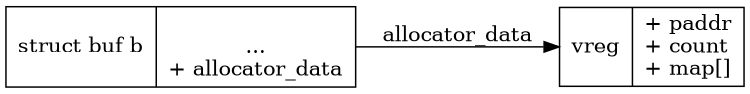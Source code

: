 digraph hierarchy {
    size="5,5"
    rankdir=LR
    node[shape=record]
    edge[dir=forward, arrowtail=empty]

    2[label = "{struct buf b|\l...\n+ allocator_data}"]
    3[label = "{vreg|+ paddr\l+ count\l+ map[]\l}"]

    2->3 [label = "allocator_data"]
}
